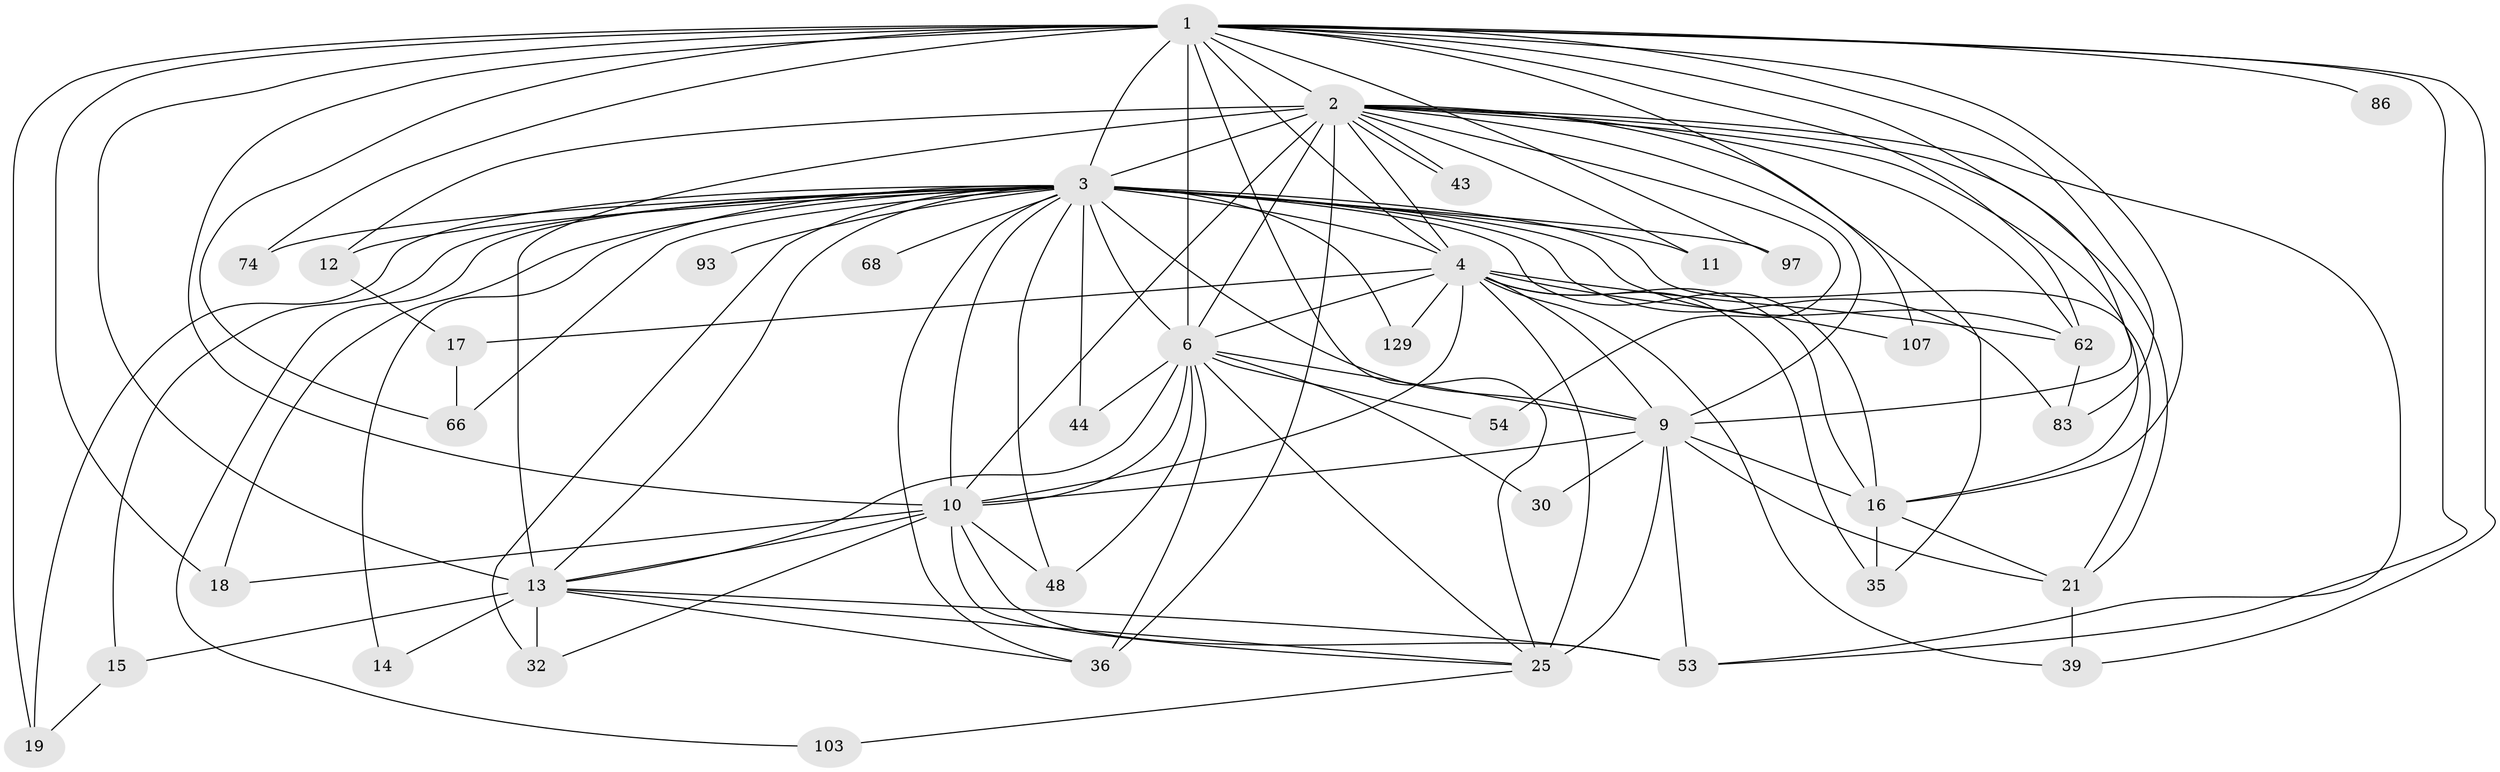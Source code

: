 // original degree distribution, {31: 0.007575757575757576, 35: 0.007575757575757576, 21: 0.015151515151515152, 19: 0.007575757575757576, 20: 0.007575757575757576, 16: 0.007575757575757576, 29: 0.007575757575757576, 24: 0.007575757575757576, 22: 0.007575757575757576, 4: 0.09848484848484848, 3: 0.21212121212121213, 9: 0.007575757575757576, 2: 0.5303030303030303, 5: 0.045454545454545456, 6: 0.022727272727272728, 7: 0.007575757575757576}
// Generated by graph-tools (version 1.1) at 2025/17/03/04/25 18:17:19]
// undirected, 39 vertices, 109 edges
graph export_dot {
graph [start="1"]
  node [color=gray90,style=filled];
  1 [super="+51+7+79+89"];
  2 [super="+58+46+29+77+85"];
  3 [super="+20+5+8"];
  4;
  6 [super="+90+117+27"];
  9 [super="+87+75+45+33+72+50+94+37+47"];
  10 [super="+120+52+31+34"];
  11 [super="+131+92"];
  12;
  13 [super="+41+65"];
  14;
  15;
  16 [super="+76+22"];
  17;
  18 [super="+126"];
  19 [super="+23"];
  21 [super="+42"];
  25 [super="+63"];
  30;
  32;
  35 [super="+80"];
  36 [super="+40+98"];
  39 [super="+71"];
  43 [super="+78"];
  44;
  48 [super="+49"];
  53 [super="+132+82"];
  54;
  62 [super="+121+100+96+99+64"];
  66 [super="+104"];
  68;
  74;
  83 [super="+95"];
  86;
  93;
  97;
  103;
  107;
  129;
  1 -- 2 [weight=5];
  1 -- 3 [weight=8];
  1 -- 4 [weight=3];
  1 -- 6 [weight=3];
  1 -- 9 [weight=7];
  1 -- 10 [weight=8];
  1 -- 13;
  1 -- 18 [weight=2];
  1 -- 39;
  1 -- 53;
  1 -- 86 [weight=2];
  1 -- 107;
  1 -- 74;
  1 -- 25;
  1 -- 62 [weight=2];
  1 -- 66;
  1 -- 83;
  1 -- 97;
  1 -- 19 [weight=2];
  1 -- 16;
  2 -- 3 [weight=5];
  2 -- 4;
  2 -- 6 [weight=5];
  2 -- 9 [weight=5];
  2 -- 10 [weight=3];
  2 -- 11;
  2 -- 12;
  2 -- 13 [weight=5];
  2 -- 35;
  2 -- 36;
  2 -- 43 [weight=2];
  2 -- 43;
  2 -- 54;
  2 -- 62;
  2 -- 53;
  2 -- 21;
  2 -- 16;
  3 -- 4 [weight=3];
  3 -- 6 [weight=3];
  3 -- 9 [weight=4];
  3 -- 10 [weight=4];
  3 -- 12;
  3 -- 16 [weight=5];
  3 -- 32;
  3 -- 62 [weight=2];
  3 -- 74;
  3 -- 97;
  3 -- 103;
  3 -- 129;
  3 -- 68 [weight=2];
  3 -- 15;
  3 -- 83 [weight=2];
  3 -- 44;
  3 -- 11 [weight=3];
  3 -- 13;
  3 -- 48;
  3 -- 18;
  3 -- 66;
  3 -- 14;
  3 -- 19;
  3 -- 21;
  3 -- 93;
  3 -- 36;
  4 -- 6;
  4 -- 9;
  4 -- 10 [weight=2];
  4 -- 17;
  4 -- 25 [weight=3];
  4 -- 39;
  4 -- 107;
  4 -- 129;
  4 -- 62;
  4 -- 35;
  4 -- 16;
  6 -- 9;
  6 -- 10;
  6 -- 25;
  6 -- 30;
  6 -- 44;
  6 -- 48;
  6 -- 54;
  6 -- 13;
  6 -- 36;
  9 -- 10 [weight=4];
  9 -- 30;
  9 -- 25 [weight=2];
  9 -- 21;
  9 -- 53;
  9 -- 16;
  10 -- 18;
  10 -- 48;
  10 -- 53;
  10 -- 25;
  10 -- 13;
  10 -- 32;
  12 -- 17;
  13 -- 14;
  13 -- 32;
  13 -- 53;
  13 -- 15;
  13 -- 25;
  13 -- 36;
  15 -- 19;
  16 -- 35;
  16 -- 21;
  17 -- 66;
  21 -- 39;
  25 -- 103;
  62 -- 83;
}
